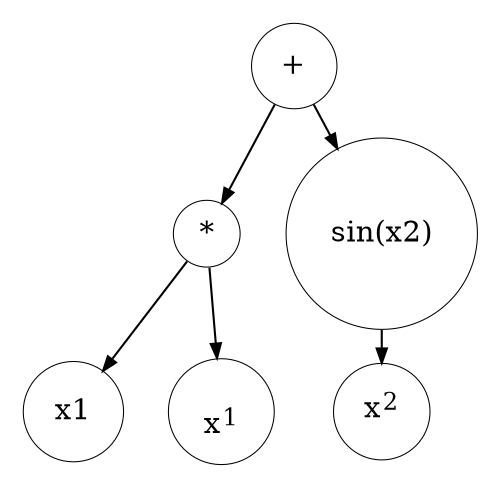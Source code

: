 digraph G {
    nodesep=0.3;
    ranksep=0.2;
    margin=0.1;
    node [shape=circle; penwidth="0.5", width=.1, height=.1];
    edge [arrowsize=0.7];

    root [label="+"]
    t1 [label="*"]
    t2 [label=<sin(x2)>]
    t3 [label="x1"]
    t4 [label=<<br/>x<sup>1</sup>>]
    t5 [label=<x<sup>2</sup>>]
    root -> t1;
    root -> t2;
    t1 -> t3;
    t1 -> t4;
    t2 -> t5;
}
